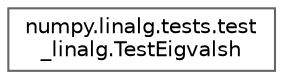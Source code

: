 digraph "Graphical Class Hierarchy"
{
 // LATEX_PDF_SIZE
  bgcolor="transparent";
  edge [fontname=Helvetica,fontsize=10,labelfontname=Helvetica,labelfontsize=10];
  node [fontname=Helvetica,fontsize=10,shape=box,height=0.2,width=0.4];
  rankdir="LR";
  Node0 [id="Node000000",label="numpy.linalg.tests.test\l_linalg.TestEigvalsh",height=0.2,width=0.4,color="grey40", fillcolor="white", style="filled",URL="$d1/d35/classnumpy_1_1linalg_1_1tests_1_1test__linalg_1_1TestEigvalsh.html",tooltip=" "];
}
